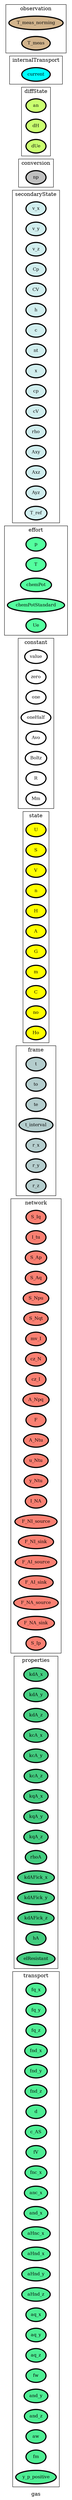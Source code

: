 digraph gas {
label=gas;
rankdir=LR;
subgraph cluster_gas___transport {
label=transport;
rankdir=LR;
V_151 [fillcolor=seagreen2, fontsize=12, label=fq_x, penwidth=3, style=filled];
V_152 [fillcolor=seagreen2, fontsize=12, label=fq_y, penwidth=3, style=filled];
V_153 [fillcolor=seagreen2, fontsize=12, label=fq_z, penwidth=3, style=filled];
V_154 [fillcolor=seagreen2, fontsize=12, label=fnd_x, penwidth=3, style=filled];
V_155 [fillcolor=seagreen2, fontsize=12, label=fnd_y, penwidth=3, style=filled];
V_156 [fillcolor=seagreen2, fontsize=12, label=fnd_z, penwidth=3, style=filled];
V_157 [fillcolor=seagreen2, fontsize=12, label=d, penwidth=3, style=filled];
V_158 [fillcolor=seagreen2, fontsize=12, label=c_AS, penwidth=3, style=filled];
V_159 [fillcolor=seagreen2, fontsize=12, label=fV, penwidth=3, style=filled];
V_160 [fillcolor=seagreen2, fontsize=12, label=fnc_x, penwidth=3, style=filled];
V_194 [fillcolor=seagreen2, fontsize=12, label=anc_x, penwidth=3, style=filled];
V_195 [fillcolor=seagreen2, fontsize=12, label=and_x, penwidth=3, style=filled];
V_204 [fillcolor=seagreen2, fontsize=12, label=aHnc_x, penwidth=3, style=filled];
V_205 [fillcolor=seagreen2, fontsize=12, label=aHnd_x, penwidth=3, style=filled];
V_206 [fillcolor=seagreen2, fontsize=12, label=aHnd_y, penwidth=3, style=filled];
V_207 [fillcolor=seagreen2, fontsize=12, label=aHnd_z, penwidth=3, style=filled];
V_208 [fillcolor=seagreen2, fontsize=12, label=aq_x, penwidth=3, style=filled];
V_209 [fillcolor=seagreen2, fontsize=12, label=aq_y, penwidth=3, style=filled];
V_210 [fillcolor=seagreen2, fontsize=12, label=aq_z, penwidth=3, style=filled];
V_211 [fillcolor=seagreen2, fontsize=12, label=fw, penwidth=3, style=filled];
V_212 [fillcolor=seagreen2, fontsize=12, label=and_y, penwidth=3, style=filled];
V_213 [fillcolor=seagreen2, fontsize=12, label=and_z, penwidth=3, style=filled];
V_214 [fillcolor=seagreen2, fontsize=12, label=aw, penwidth=3, style=filled];
V_234 [fillcolor=seagreen2, fontsize=12, label=fm, penwidth=3, style=filled];
V_243 [fillcolor=seagreen2, fontsize=12, label=y_p_positive, penwidth=3, style=filled];
}

subgraph cluster_gas___geometry {
label=geometry;
rankdir=LR;
}

subgraph cluster_gas___properties {
label=properties;
rankdir=LR;
V_180 [fillcolor=seagreen3, fontsize=12, label=kdA_x, penwidth=3, style=filled];
V_181 [fillcolor=seagreen3, fontsize=12, label=kdA_y, penwidth=3, style=filled];
V_182 [fillcolor=seagreen3, fontsize=12, label=kdA_z, penwidth=3, style=filled];
V_183 [fillcolor=seagreen3, fontsize=12, label=kcA_x, penwidth=3, style=filled];
V_184 [fillcolor=seagreen3, fontsize=12, label=kcA_y, penwidth=3, style=filled];
V_185 [fillcolor=seagreen3, fontsize=12, label=kcA_z, penwidth=3, style=filled];
V_186 [fillcolor=seagreen3, fontsize=12, label=kqA_x, penwidth=3, style=filled];
V_187 [fillcolor=seagreen3, fontsize=12, label=kqA_y, penwidth=3, style=filled];
V_188 [fillcolor=seagreen3, fontsize=12, label=kqA_z, penwidth=3, style=filled];
V_189 [fillcolor=seagreen3, fontsize=12, label=rhoA, penwidth=3, style=filled];
V_190 [fillcolor=seagreen3, fontsize=12, label=kdAFick_x, penwidth=3, style=filled];
V_191 [fillcolor=seagreen3, fontsize=12, label=kdAFick_y, penwidth=3, style=filled];
V_192 [fillcolor=seagreen3, fontsize=12, label=kdAFick_z, penwidth=3, style=filled];
V_193 [fillcolor=seagreen3, fontsize=12, label=hA, penwidth=3, style=filled];
V_219 [fillcolor=seagreen3, fontsize=12, label=elResistant, penwidth=3, style=filled];
}

subgraph cluster_gas___network {
label=network;
rankdir=LR;
V_10 [fillcolor=salmon, fontsize=12, label=S_Iq, penwidth=3, style=filled];
V_11 [fillcolor=salmon, fontsize=12, label=I_tu, penwidth=3, style=filled];
V_12 [fillcolor=salmon, fontsize=12, label=S_Ap, penwidth=3, style=filled];
V_13 [fillcolor=salmon, fontsize=12, label=S_Aq, penwidth=3, style=filled];
V_14 [fillcolor=salmon, fontsize=12, label=S_Npu, penwidth=3, style=filled];
V_15 [fillcolor=salmon, fontsize=12, label=S_Nqt, penwidth=3, style=filled];
V_16 [fillcolor=salmon, fontsize=12, label=mv_I, penwidth=3, style=filled];
V_17 [fillcolor=salmon, fontsize=12, label=cz_N, penwidth=3, style=filled];
V_18 [fillcolor=salmon, fontsize=12, label=cz_I, penwidth=3, style=filled];
V_19 [fillcolor=salmon, fontsize=12, label=A_Npq, penwidth=3, style=filled];
V_2 [fillcolor=salmon, fontsize=12, label=F, penwidth=3, style=filled];
V_20 [fillcolor=salmon, fontsize=12, label=A_Ntu, penwidth=3, style=filled];
V_21 [fillcolor=salmon, fontsize=12, label=u_Ntu, penwidth=3, style=filled];
V_22 [fillcolor=salmon, fontsize=12, label=y_Ntu, penwidth=3, style=filled];
V_27 [fillcolor=salmon, fontsize=12, label=I_NA, penwidth=3, style=filled];
V_3 [fillcolor=salmon, fontsize=12, label=F_NI_source, penwidth=3, style=filled];
V_4 [fillcolor=salmon, fontsize=12, label=F_NI_sink, penwidth=3, style=filled];
V_5 [fillcolor=salmon, fontsize=12, label=F_AI_source, penwidth=3, style=filled];
V_6 [fillcolor=salmon, fontsize=12, label=F_AI_sink, penwidth=3, style=filled];
V_7 [fillcolor=salmon, fontsize=12, label=F_NA_source, penwidth=3, style=filled];
V_8 [fillcolor=salmon, fontsize=12, label=F_NA_sink, penwidth=3, style=filled];
V_9 [fillcolor=salmon, fontsize=12, label=S_Ip, penwidth=3, style=filled];
}

subgraph cluster_gas___differenceOperator {
label=differenceOperator;
rankdir=LR;
}

subgraph cluster_gas___frame {
label=frame;
rankdir=LR;
V_1 [fillcolor=lightcyan3, fontsize=12, label=t, penwidth=3, style=filled];
V_105 [fillcolor=lightcyan3, fontsize=12, label=to, penwidth=3, style=filled];
V_106 [fillcolor=lightcyan3, fontsize=12, label=te, penwidth=3, style=filled];
V_107 [fillcolor=lightcyan3, fontsize=12, label=t_interval, penwidth=3, style=filled];
V_23 [fillcolor=lightcyan3, fontsize=12, label=r_x, penwidth=3, style=filled];
V_24 [fillcolor=lightcyan3, fontsize=12, label=r_y, penwidth=3, style=filled];
V_25 [fillcolor=lightcyan3, fontsize=12, label=r_z, penwidth=3, style=filled];
}

subgraph cluster_gas___state {
label=state;
rankdir=LR;
V_108 [fillcolor=yellow, fontsize=12, label=U, penwidth=3, style=filled];
V_109 [fillcolor=yellow, fontsize=12, label=S, penwidth=3, style=filled];
V_110 [fillcolor=yellow, fontsize=12, label=V, penwidth=3, style=filled];
V_111 [fillcolor=yellow, fontsize=12, label=n, penwidth=3, style=filled];
V_115 [fillcolor=yellow, fontsize=12, label=H, penwidth=3, style=filled];
V_116 [fillcolor=yellow, fontsize=12, label=A, penwidth=3, style=filled];
V_117 [fillcolor=yellow, fontsize=12, label=G, penwidth=3, style=filled];
V_137 [fillcolor=yellow, fontsize=12, label=m, penwidth=3, style=filled];
V_144 [fillcolor=yellow, fontsize=12, label=C, penwidth=3, style=filled];
V_203 [fillcolor=yellow, fontsize=12, label=no, penwidth=3, style=filled];
V_216 [fillcolor=yellow, fontsize=12, label=Ho, penwidth=3, style=filled];
}

subgraph cluster_gas___constant {
label=constant;
rankdir=LR;
V_101 [fillcolor=white, fontsize=12, label=value, penwidth=3, style=filled];
V_102 [fillcolor=white, fontsize=12, label=zero, penwidth=3, style=filled];
V_103 [fillcolor=white, fontsize=12, label=one, penwidth=3, style=filled];
V_104 [fillcolor=white, fontsize=12, label=oneHalf, penwidth=3, style=filled];
V_121 [fillcolor=white, fontsize=12, label=Avo, penwidth=3, style=filled];
V_122 [fillcolor=white, fontsize=12, label=Boltz, penwidth=3, style=filled];
V_123 [fillcolor=white, fontsize=12, label=R, penwidth=3, style=filled];
V_132 [fillcolor=white, fontsize=12, label=Mm, penwidth=3, style=filled];
}

subgraph cluster_gas___effort {
label=effort;
rankdir=LR;
V_112 [fillcolor=seagreen1, fontsize=12, label=p, penwidth=3, style=filled];
V_113 [fillcolor=seagreen1, fontsize=12, label=T, penwidth=3, style=filled];
V_114 [fillcolor=seagreen1, fontsize=12, label=chemPot, penwidth=3, style=filled];
V_161 [fillcolor=seagreen1, fontsize=12, label=chemPotStandard, penwidth=3, style=filled];
V_217 [fillcolor=seagreen1, fontsize=12, label=Ue, penwidth=3, style=filled];
}

subgraph cluster_gas___secondaryState {
label=secondaryState;
rankdir=LR;
V_118 [fillcolor=lightcyan2, fontsize=12, label=v_x, penwidth=3, style=filled];
V_119 [fillcolor=lightcyan2, fontsize=12, label=v_y, penwidth=3, style=filled];
V_120 [fillcolor=lightcyan2, fontsize=12, label=v_z, penwidth=3, style=filled];
V_124 [fillcolor=lightcyan2, fontsize=12, label=Cp, penwidth=3, style=filled];
V_125 [fillcolor=lightcyan2, fontsize=12, label=CV, penwidth=3, style=filled];
V_136 [fillcolor=lightcyan2, fontsize=12, label=h, penwidth=3, style=filled];
V_138 [fillcolor=lightcyan2, fontsize=12, label=c, penwidth=3, style=filled];
V_139 [fillcolor=lightcyan2, fontsize=12, label=nt, penwidth=3, style=filled];
V_140 [fillcolor=lightcyan2, fontsize=12, label=x, penwidth=3, style=filled];
V_141 [fillcolor=lightcyan2, fontsize=12, label=cp, penwidth=3, style=filled];
V_142 [fillcolor=lightcyan2, fontsize=12, label=cV, penwidth=3, style=filled];
V_143 [fillcolor=lightcyan2, fontsize=12, label=rho, penwidth=3, style=filled];
V_148 [fillcolor=lightcyan2, fontsize=12, label=Axy, penwidth=3, style=filled];
V_149 [fillcolor=lightcyan2, fontsize=12, label=Axz, penwidth=3, style=filled];
V_150 [fillcolor=lightcyan2, fontsize=12, label=Ayz, penwidth=3, style=filled];
V_222 [fillcolor=lightcyan2, fontsize=12, label=T_ref, penwidth=3, style=filled];
}

subgraph cluster_gas___conversion {
label=conversion;
rankdir=LR;
V_202 [fillcolor=grey, fontsize=12, label=np, penwidth=3, style=filled];
}

subgraph cluster_gas___diffState {
label=diffState;
rankdir=LR;
V_196 [fillcolor=darkolivegreen1, fontsize=12, label=an, penwidth=3, style=filled];
V_215 [fillcolor=darkolivegreen1, fontsize=12, label=dH, penwidth=3, style=filled];
V_220 [fillcolor=darkolivegreen1, fontsize=12, label=dUe, penwidth=3, style=filled];
}

subgraph cluster_gas___internalTransport {
label=internalTransport;
rankdir=LR;
V_218 [fillcolor=cyan, fontsize=12, label=current, penwidth=3, style=filled];
}

subgraph cluster_gas___controlInput {
label=controlInput;
rankdir=LR;
}

subgraph cluster_gas___observation {
label=observation;
rankdir=LR;
V_223 [fillcolor=tan, fontsize=12, label=T_meas_norming, penwidth=3, style=filled];
V_224 [fillcolor=tan, fontsize=12, label=T_meas, penwidth=3, style=filled];
}

}
